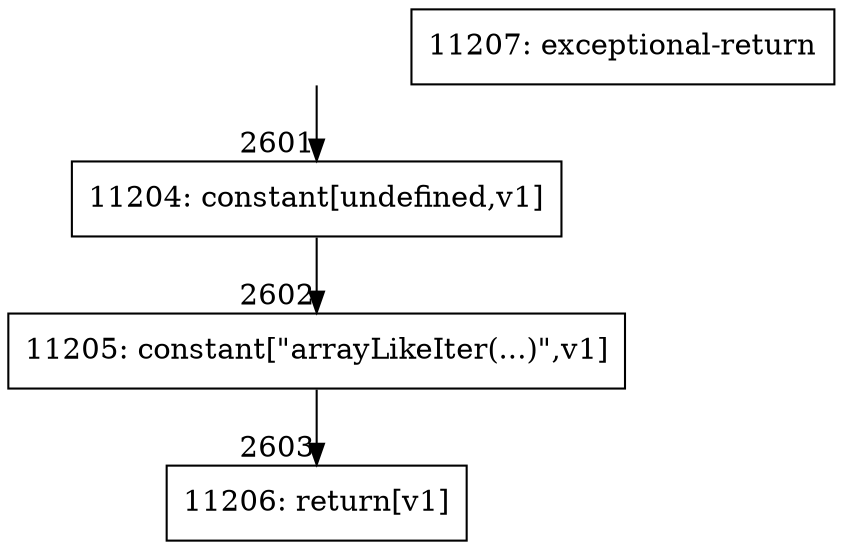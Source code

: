 digraph {
rankdir="TD"
BB_entry196[shape=none,label=""];
BB_entry196 -> BB2601 [tailport=s, headport=n, headlabel="    2601"]
BB2601 [shape=record label="{11204: constant[undefined,v1]}" ] 
BB2601 -> BB2602 [tailport=s, headport=n, headlabel="      2602"]
BB2602 [shape=record label="{11205: constant[\"arrayLikeIter(...)\",v1]}" ] 
BB2602 -> BB2603 [tailport=s, headport=n, headlabel="      2603"]
BB2603 [shape=record label="{11206: return[v1]}" ] 
BB2604 [shape=record label="{11207: exceptional-return}" ] 
//#$~ 1657
}
